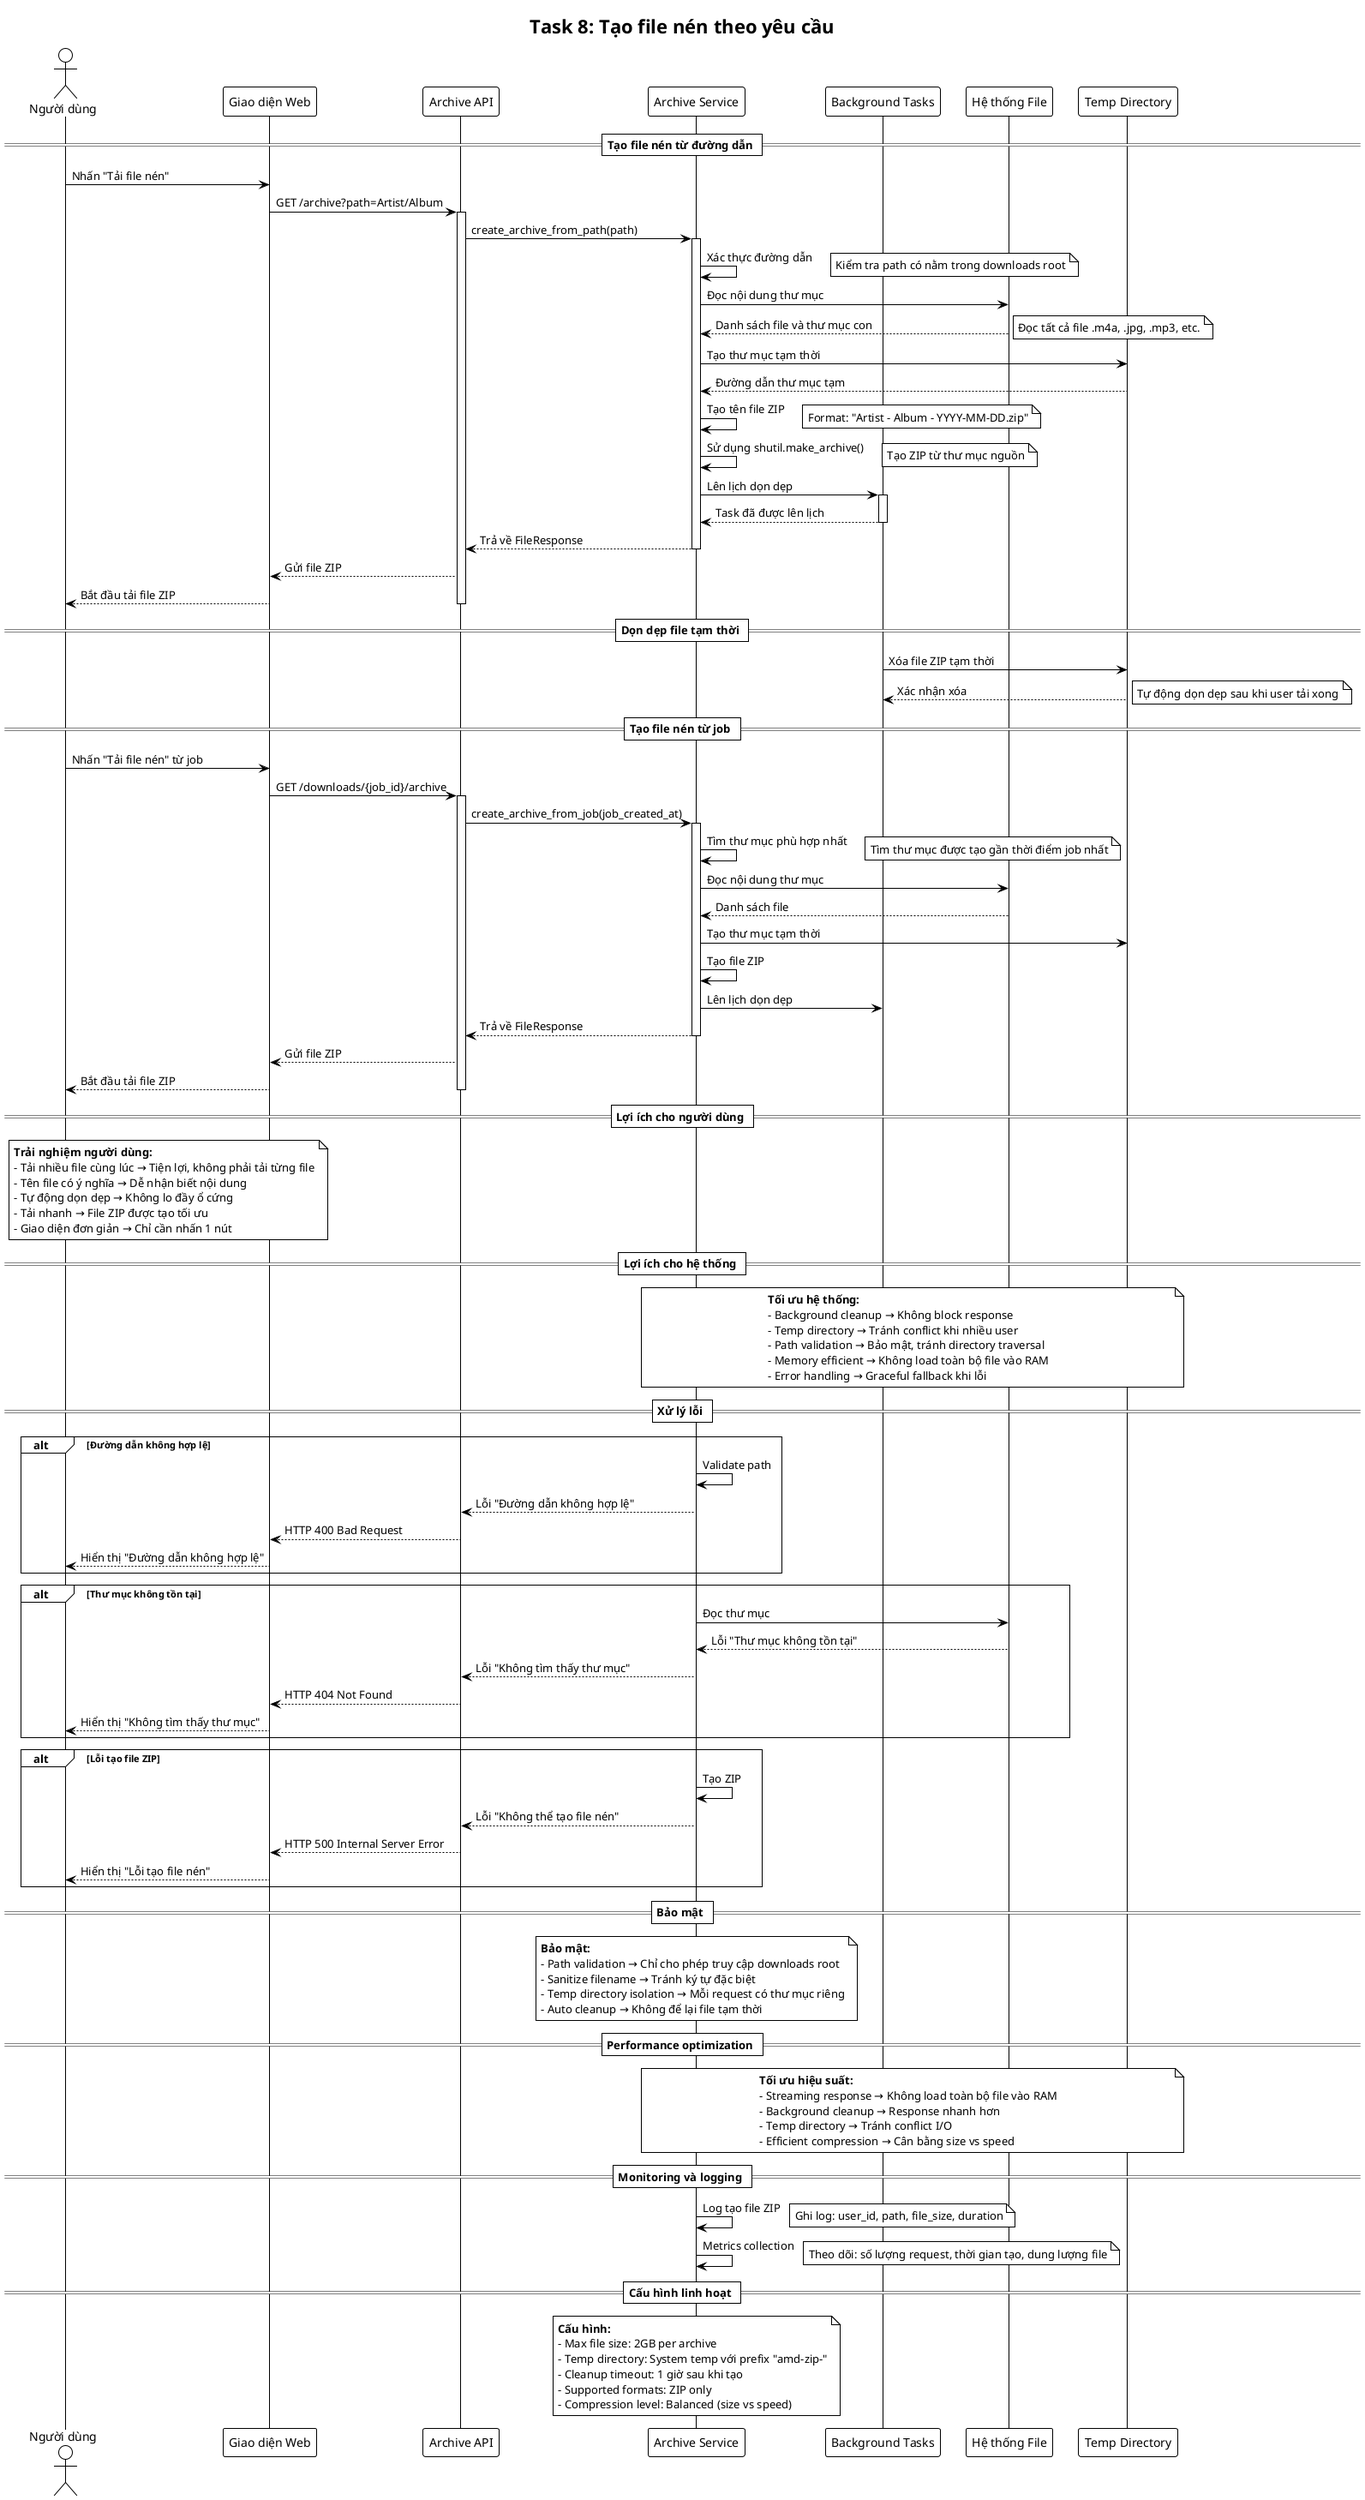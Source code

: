@startuml Task8_Archive_Service
!theme plain
title Task 8: Tạo file nén theo yêu cầu

actor "Người dùng" as User
participant "Giao diện Web" as Frontend
participant "Archive API" as ArchiveAPI
participant "Archive Service" as ArchiveService
participant "Background Tasks" as BackgroundTasks
participant "Hệ thống File" as FileSystem
participant "Temp Directory" as TempDir

== Tạo file nén từ đường dẫn ==

User -> Frontend: Nhấn "Tải file nén"
Frontend -> ArchiveAPI: GET /archive?path=Artist/Album
activate ArchiveAPI

ArchiveAPI -> ArchiveService: create_archive_from_path(path)
activate ArchiveService

ArchiveService -> ArchiveService: Xác thực đường dẫn
note right: Kiểm tra path có nằm trong downloads root

ArchiveService -> FileSystem: Đọc nội dung thư mục
FileSystem --> ArchiveService: Danh sách file và thư mục con
note right: Đọc tất cả file .m4a, .jpg, .mp3, etc.

ArchiveService -> TempDir: Tạo thư mục tạm thời
TempDir --> ArchiveService: Đường dẫn thư mục tạm

ArchiveService -> ArchiveService: Tạo tên file ZIP
note right: Format: "Artist - Album - YYYY-MM-DD.zip"

ArchiveService -> ArchiveService: Sử dụng shutil.make_archive()
note right: Tạo ZIP từ thư mục nguồn

ArchiveService -> BackgroundTasks: Lên lịch dọn dẹp
activate BackgroundTasks
BackgroundTasks --> ArchiveService: Task đã được lên lịch
deactivate BackgroundTasks

ArchiveService --> ArchiveAPI: Trả về FileResponse
deactivate ArchiveService

ArchiveAPI --> Frontend: Gửi file ZIP
Frontend --> User: Bắt đầu tải file ZIP
deactivate ArchiveAPI

== Dọn dẹp file tạm thời ==

BackgroundTasks -> TempDir: Xóa file ZIP tạm thời
TempDir --> BackgroundTasks: Xác nhận xóa
note right: Tự động dọn dẹp sau khi user tải xong

== Tạo file nén từ job ==

User -> Frontend: Nhấn "Tải file nén" từ job
Frontend -> ArchiveAPI: GET /downloads/{job_id}/archive
activate ArchiveAPI

ArchiveAPI -> ArchiveService: create_archive_from_job(job_created_at)
activate ArchiveService

ArchiveService -> ArchiveService: Tìm thư mục phù hợp nhất
note right: Tìm thư mục được tạo gần thời điểm job nhất

ArchiveService -> FileSystem: Đọc nội dung thư mục
FileSystem --> ArchiveService: Danh sách file

ArchiveService -> TempDir: Tạo thư mục tạm thời
ArchiveService -> ArchiveService: Tạo file ZIP
ArchiveService -> BackgroundTasks: Lên lịch dọn dẹp

ArchiveService --> ArchiveAPI: Trả về FileResponse
deactivate ArchiveService

ArchiveAPI --> Frontend: Gửi file ZIP
Frontend --> User: Bắt đầu tải file ZIP
deactivate ArchiveAPI

== Lợi ích cho người dùng ==

note over User, Frontend
  **Trải nghiệm người dùng:**
  - Tải nhiều file cùng lúc → Tiện lợi, không phải tải từng file
  - Tên file có ý nghĩa → Dễ nhận biết nội dung
  - Tự động dọn dẹp → Không lo đầy ổ cứng
  - Tải nhanh → File ZIP được tạo tối ưu
  - Giao diện đơn giản → Chỉ cần nhấn 1 nút
end note

== Lợi ích cho hệ thống ==

note over ArchiveService, TempDir
  **Tối ưu hệ thống:**
  - Background cleanup → Không block response
  - Temp directory → Tránh conflict khi nhiều user
  - Path validation → Bảo mật, tránh directory traversal
  - Memory efficient → Không load toàn bộ file vào RAM
  - Error handling → Graceful fallback khi lỗi
end note

== Xử lý lỗi ==

alt Đường dẫn không hợp lệ
    ArchiveService -> ArchiveService: Validate path
    ArchiveService --> ArchiveAPI: Lỗi "Đường dẫn không hợp lệ"
    ArchiveAPI --> Frontend: HTTP 400 Bad Request
    Frontend --> User: Hiển thị "Đường dẫn không hợp lệ"
end

alt Thư mục không tồn tại
    ArchiveService -> FileSystem: Đọc thư mục
    FileSystem --> ArchiveService: Lỗi "Thư mục không tồn tại"
    ArchiveService --> ArchiveAPI: Lỗi "Không tìm thấy thư mục"
    ArchiveAPI --> Frontend: HTTP 404 Not Found
    Frontend --> User: Hiển thị "Không tìm thấy thư mục"
end

alt Lỗi tạo file ZIP
    ArchiveService -> ArchiveService: Tạo ZIP
    ArchiveService --> ArchiveAPI: Lỗi "Không thể tạo file nén"
    ArchiveAPI --> Frontend: HTTP 500 Internal Server Error
    Frontend --> User: Hiển thị "Lỗi tạo file nén"
end

== Bảo mật ==

note over ArchiveService
  **Bảo mật:**
  - Path validation → Chỉ cho phép truy cập downloads root
  - Sanitize filename → Tránh ký tự đặc biệt
  - Temp directory isolation → Mỗi request có thư mục riêng
  - Auto cleanup → Không để lại file tạm thời
end note

== Performance optimization ==

note over ArchiveService, TempDir
  **Tối ưu hiệu suất:**
  - Streaming response → Không load toàn bộ file vào RAM
  - Background cleanup → Response nhanh hơn
  - Temp directory → Tránh conflict I/O
  - Efficient compression → Cân bằng size vs speed
end note

== Monitoring và logging ==

ArchiveService -> ArchiveService: Log tạo file ZIP
note right: Ghi log: user_id, path, file_size, duration

ArchiveService -> ArchiveService: Metrics collection
note right: Theo dõi: số lượng request, thời gian tạo, dung lượng file

== Cấu hình linh hoạt ==

note over ArchiveService
  **Cấu hình:**
  - Max file size: 2GB per archive
  - Temp directory: System temp với prefix "amd-zip-"
  - Cleanup timeout: 1 giờ sau khi tạo
  - Supported formats: ZIP only
  - Compression level: Balanced (size vs speed)
end note

@enduml
